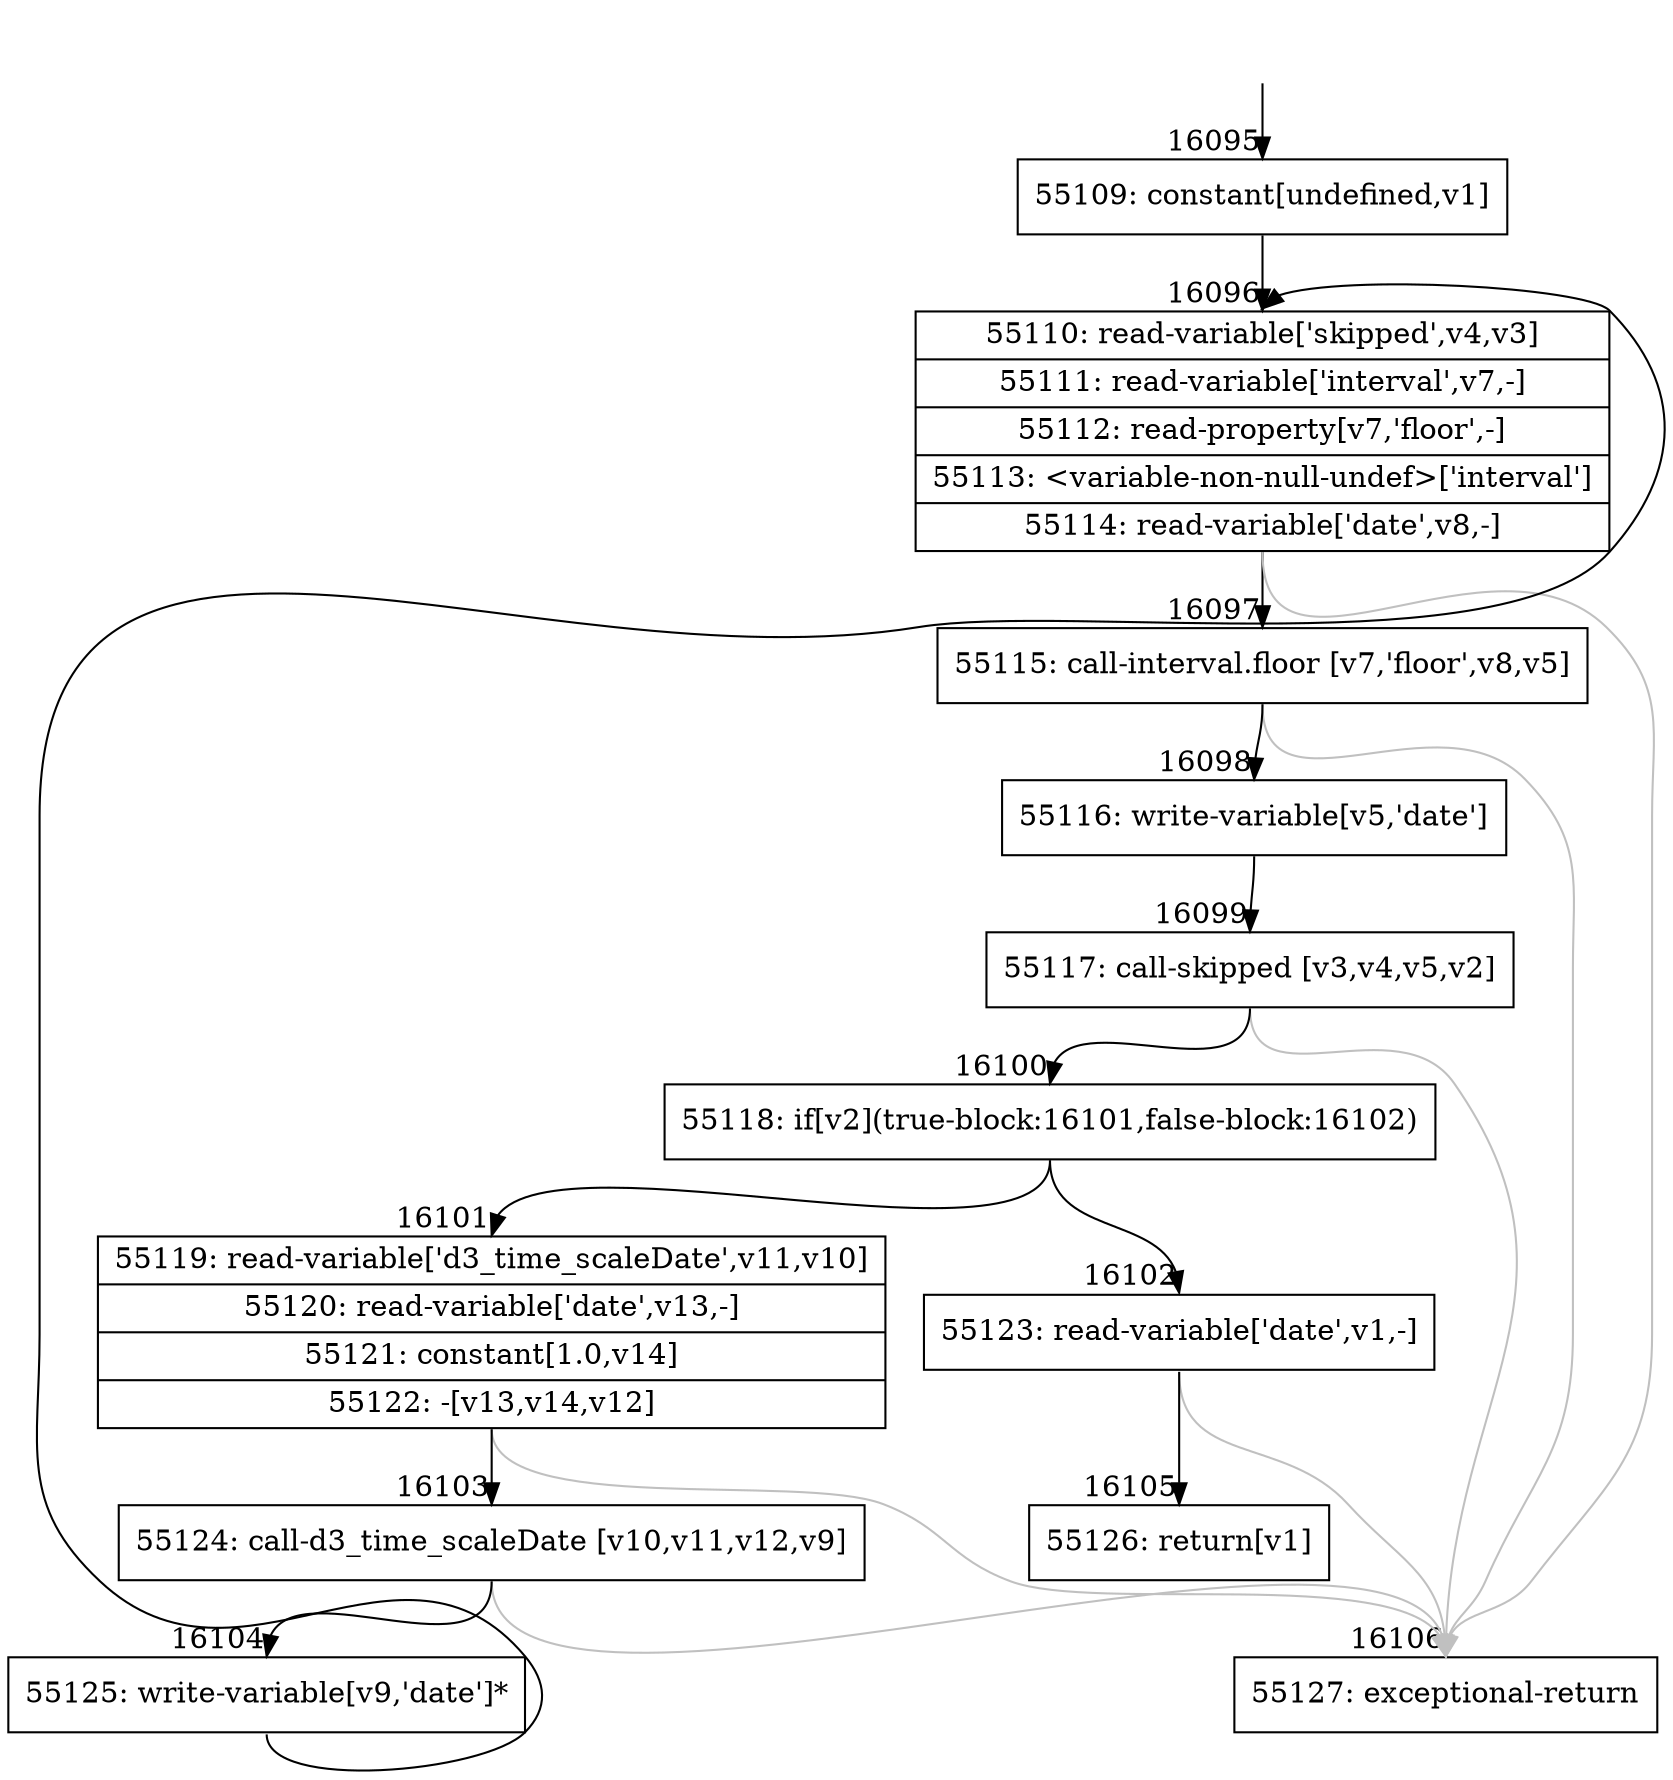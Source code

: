 digraph {
rankdir="TD"
BB_entry1481[shape=none,label=""];
BB_entry1481 -> BB16095 [tailport=s, headport=n, headlabel="    16095"]
BB16095 [shape=record label="{55109: constant[undefined,v1]}" ] 
BB16095 -> BB16096 [tailport=s, headport=n, headlabel="      16096"]
BB16096 [shape=record label="{55110: read-variable['skipped',v4,v3]|55111: read-variable['interval',v7,-]|55112: read-property[v7,'floor',-]|55113: \<variable-non-null-undef\>['interval']|55114: read-variable['date',v8,-]}" ] 
BB16096 -> BB16097 [tailport=s, headport=n, headlabel="      16097"]
BB16096 -> BB16106 [tailport=s, headport=n, color=gray, headlabel="      16106"]
BB16097 [shape=record label="{55115: call-interval.floor [v7,'floor',v8,v5]}" ] 
BB16097 -> BB16098 [tailport=s, headport=n, headlabel="      16098"]
BB16097 -> BB16106 [tailport=s, headport=n, color=gray]
BB16098 [shape=record label="{55116: write-variable[v5,'date']}" ] 
BB16098 -> BB16099 [tailport=s, headport=n, headlabel="      16099"]
BB16099 [shape=record label="{55117: call-skipped [v3,v4,v5,v2]}" ] 
BB16099 -> BB16100 [tailport=s, headport=n, headlabel="      16100"]
BB16099 -> BB16106 [tailport=s, headport=n, color=gray]
BB16100 [shape=record label="{55118: if[v2](true-block:16101,false-block:16102)}" ] 
BB16100 -> BB16101 [tailport=s, headport=n, headlabel="      16101"]
BB16100 -> BB16102 [tailport=s, headport=n, headlabel="      16102"]
BB16101 [shape=record label="{55119: read-variable['d3_time_scaleDate',v11,v10]|55120: read-variable['date',v13,-]|55121: constant[1.0,v14]|55122: -[v13,v14,v12]}" ] 
BB16101 -> BB16103 [tailport=s, headport=n, headlabel="      16103"]
BB16101 -> BB16106 [tailport=s, headport=n, color=gray]
BB16102 [shape=record label="{55123: read-variable['date',v1,-]}" ] 
BB16102 -> BB16105 [tailport=s, headport=n, headlabel="      16105"]
BB16102 -> BB16106 [tailport=s, headport=n, color=gray]
BB16103 [shape=record label="{55124: call-d3_time_scaleDate [v10,v11,v12,v9]}" ] 
BB16103 -> BB16104 [tailport=s, headport=n, headlabel="      16104"]
BB16103 -> BB16106 [tailport=s, headport=n, color=gray]
BB16104 [shape=record label="{55125: write-variable[v9,'date']*}" ] 
BB16104 -> BB16096 [tailport=s, headport=n]
BB16105 [shape=record label="{55126: return[v1]}" ] 
BB16106 [shape=record label="{55127: exceptional-return}" ] 
//#$~ 9406
}
